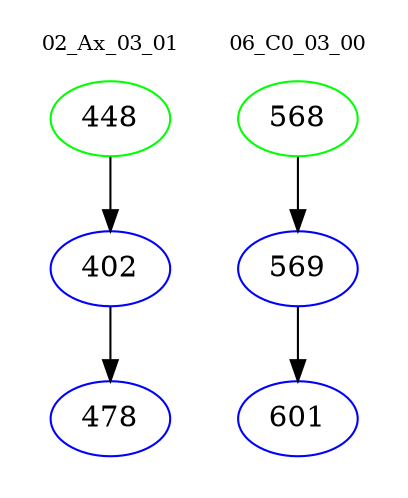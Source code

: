 digraph{
subgraph cluster_0 {
color = white
label = "02_Ax_03_01";
fontsize=10;
T0_448 [label="448", color="green"]
T0_448 -> T0_402 [color="black"]
T0_402 [label="402", color="blue"]
T0_402 -> T0_478 [color="black"]
T0_478 [label="478", color="blue"]
}
subgraph cluster_1 {
color = white
label = "06_C0_03_00";
fontsize=10;
T1_568 [label="568", color="green"]
T1_568 -> T1_569 [color="black"]
T1_569 [label="569", color="blue"]
T1_569 -> T1_601 [color="black"]
T1_601 [label="601", color="blue"]
}
}
